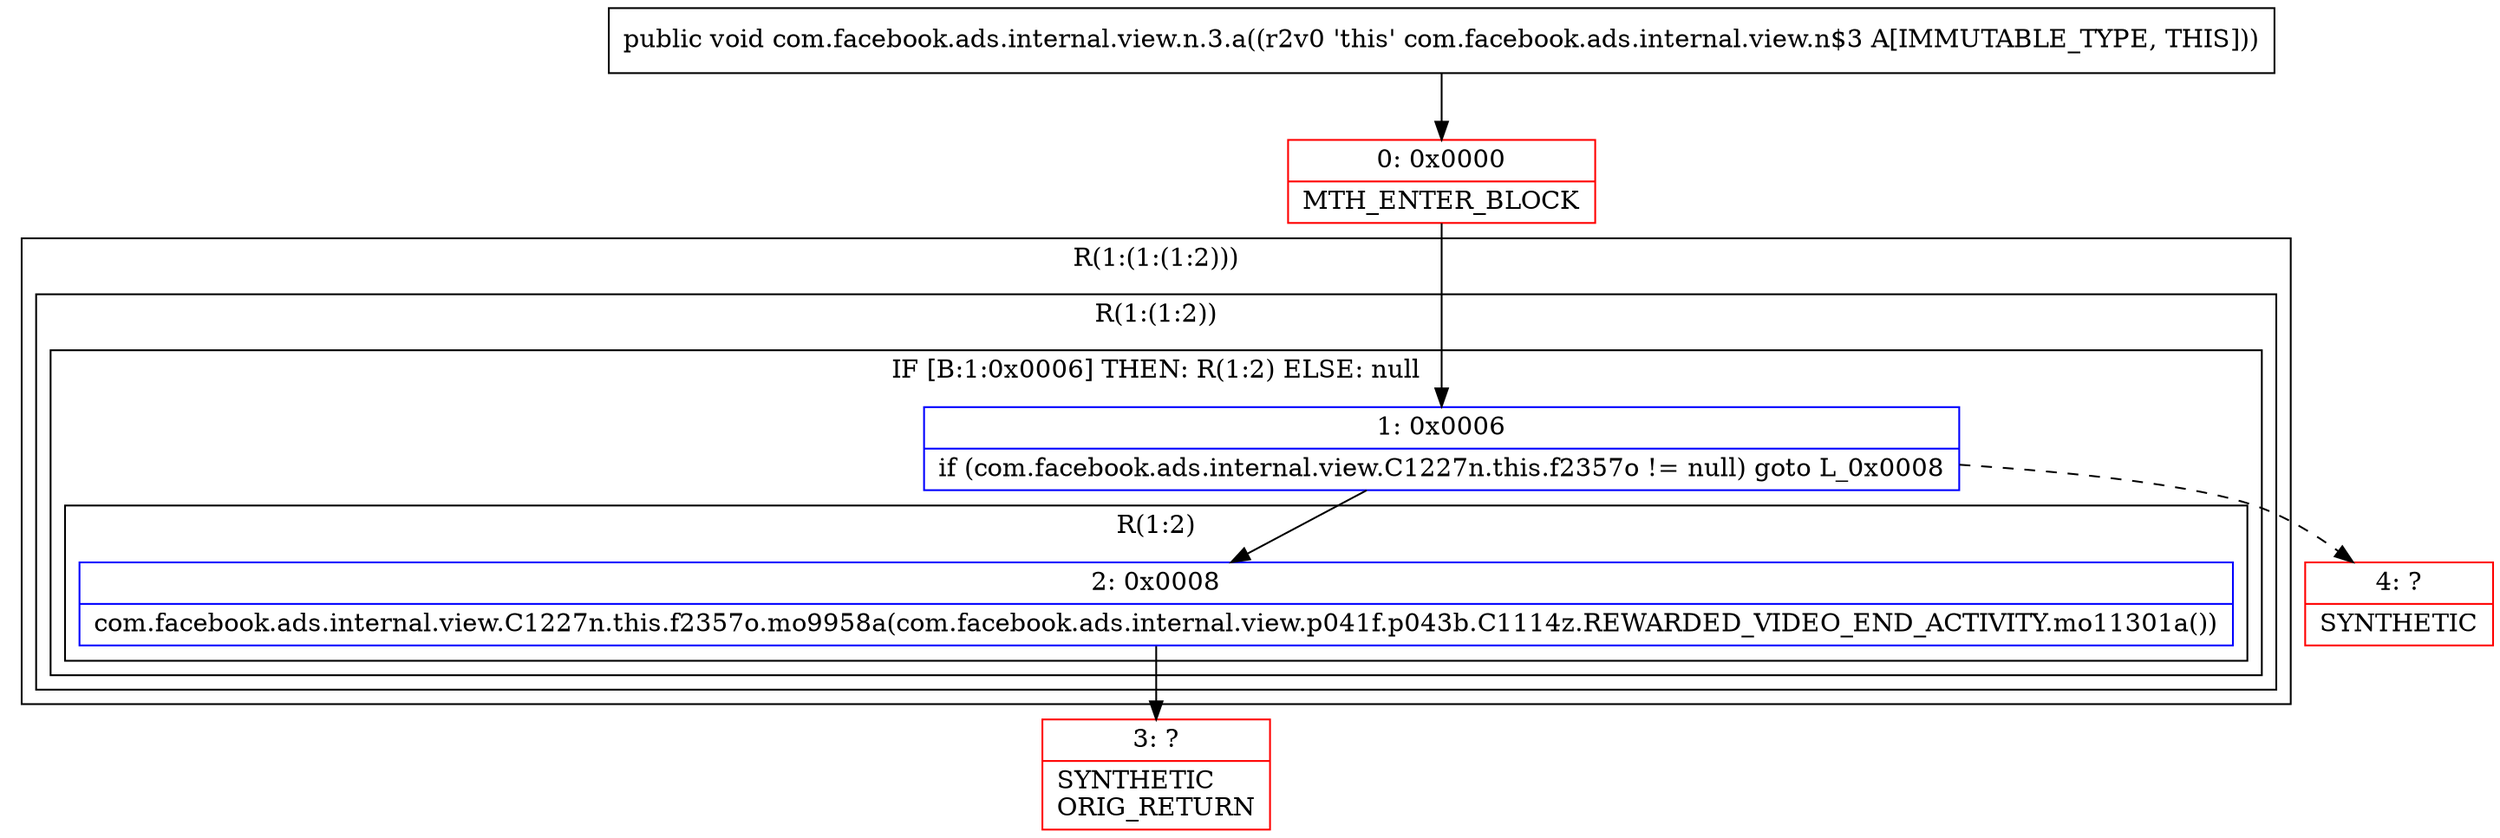 digraph "CFG forcom.facebook.ads.internal.view.n.3.a()V" {
subgraph cluster_Region_1831637862 {
label = "R(1:(1:(1:2)))";
node [shape=record,color=blue];
subgraph cluster_Region_497788512 {
label = "R(1:(1:2))";
node [shape=record,color=blue];
subgraph cluster_IfRegion_1782683457 {
label = "IF [B:1:0x0006] THEN: R(1:2) ELSE: null";
node [shape=record,color=blue];
Node_1 [shape=record,label="{1\:\ 0x0006|if (com.facebook.ads.internal.view.C1227n.this.f2357o != null) goto L_0x0008\l}"];
subgraph cluster_Region_1636128176 {
label = "R(1:2)";
node [shape=record,color=blue];
Node_2 [shape=record,label="{2\:\ 0x0008|com.facebook.ads.internal.view.C1227n.this.f2357o.mo9958a(com.facebook.ads.internal.view.p041f.p043b.C1114z.REWARDED_VIDEO_END_ACTIVITY.mo11301a())\l}"];
}
}
}
}
Node_0 [shape=record,color=red,label="{0\:\ 0x0000|MTH_ENTER_BLOCK\l}"];
Node_3 [shape=record,color=red,label="{3\:\ ?|SYNTHETIC\lORIG_RETURN\l}"];
Node_4 [shape=record,color=red,label="{4\:\ ?|SYNTHETIC\l}"];
MethodNode[shape=record,label="{public void com.facebook.ads.internal.view.n.3.a((r2v0 'this' com.facebook.ads.internal.view.n$3 A[IMMUTABLE_TYPE, THIS])) }"];
MethodNode -> Node_0;
Node_1 -> Node_2;
Node_1 -> Node_4[style=dashed];
Node_2 -> Node_3;
Node_0 -> Node_1;
}

